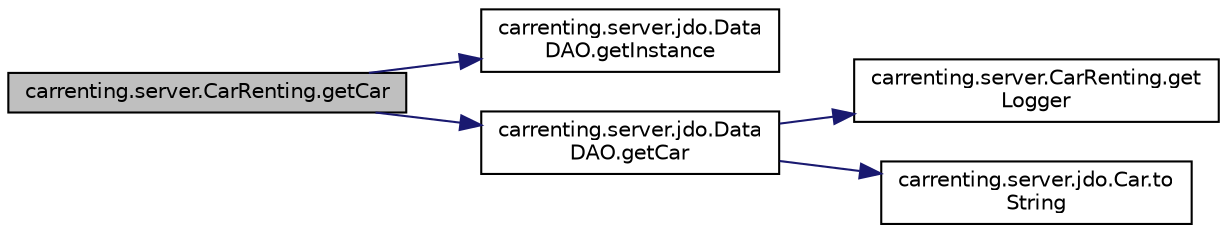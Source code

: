 digraph "carrenting.server.CarRenting.getCar"
{
 // LATEX_PDF_SIZE
  edge [fontname="Helvetica",fontsize="10",labelfontname="Helvetica",labelfontsize="10"];
  node [fontname="Helvetica",fontsize="10",shape=record];
  rankdir="LR";
  Node17 [label="carrenting.server.CarRenting.getCar",height=0.2,width=0.4,color="black", fillcolor="grey75", style="filled", fontcolor="black",tooltip=" "];
  Node17 -> Node18 [color="midnightblue",fontsize="10",style="solid",fontname="Helvetica"];
  Node18 [label="carrenting.server.jdo.Data\lDAO.getInstance",height=0.2,width=0.4,color="black", fillcolor="white", style="filled",URL="$classcarrenting_1_1server_1_1jdo_1_1_data_d_a_o.html#af8f8055222b8f4337f5f46c4365078d6",tooltip=" "];
  Node17 -> Node19 [color="midnightblue",fontsize="10",style="solid",fontname="Helvetica"];
  Node19 [label="carrenting.server.jdo.Data\lDAO.getCar",height=0.2,width=0.4,color="black", fillcolor="white", style="filled",URL="$classcarrenting_1_1server_1_1jdo_1_1_data_d_a_o.html#a77ba4c9c8444bfeb2523ca327041dfbe",tooltip=" "];
  Node19 -> Node20 [color="midnightblue",fontsize="10",style="solid",fontname="Helvetica"];
  Node20 [label="carrenting.server.CarRenting.get\lLogger",height=0.2,width=0.4,color="black", fillcolor="white", style="filled",URL="$classcarrenting_1_1server_1_1_car_renting.html#ab6247bc987fa497393e8db651849f845",tooltip=" "];
  Node19 -> Node21 [color="midnightblue",fontsize="10",style="solid",fontname="Helvetica"];
  Node21 [label="carrenting.server.jdo.Car.to\lString",height=0.2,width=0.4,color="black", fillcolor="white", style="filled",URL="$classcarrenting_1_1server_1_1jdo_1_1_car.html#a4061c76768822dd3a20668d718a775f2",tooltip=" "];
}
